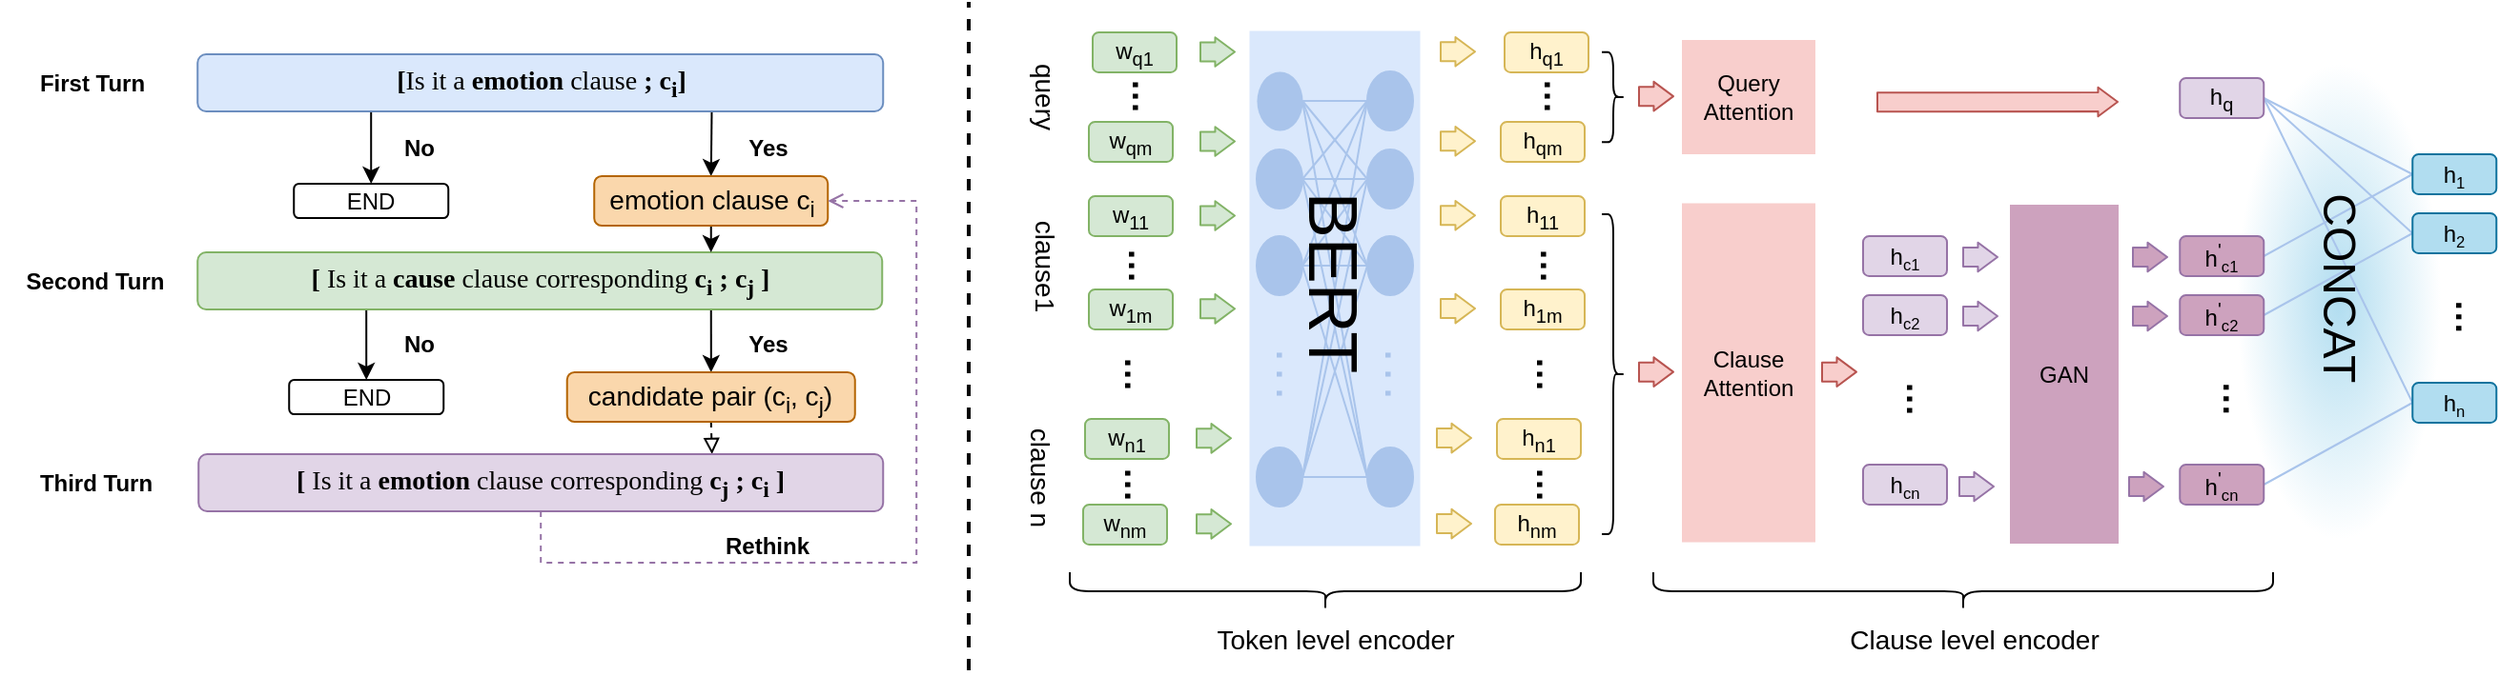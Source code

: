 <mxfile version="14.9.6" type="github">
  <diagram id="LugBvlcl4rpZaGuCjKr6" name="Page-1">
    <mxGraphModel dx="4043" dy="1367" grid="0" gridSize="10" guides="1" tooltips="1" connect="1" arrows="1" fold="1" page="1" pageScale="1" pageWidth="1380" pageHeight="370" math="0" shadow="0">
      <root>
        <mxCell id="0" />
        <mxCell id="1" parent="0" />
        <mxCell id="0CIJcV_qVtSHaj7hHHwW-113" value="" style="text;html=1;fillColor=#b1ddf0;align=center;verticalAlign=middle;whiteSpace=wrap;rounded=0;rotation=90;gradientColor=#ffffff;gradientDirection=radial;shadow=0;sketch=0;glass=0;" vertex="1" parent="1">
          <mxGeometry x="-1629" y="-626.09" width="249.24" height="107.08" as="geometry" />
        </mxCell>
        <mxCell id="0CIJcV_qVtSHaj7hHHwW-1" value="w&lt;sub&gt;q1&lt;/sub&gt;" style="rounded=1;whiteSpace=wrap;html=1;direction=west;fillColor=#d5e8d4;strokeColor=#82b366;" vertex="1" parent="1">
          <mxGeometry x="-2158" y="-714" width="44" height="21" as="geometry" />
        </mxCell>
        <mxCell id="0CIJcV_qVtSHaj7hHHwW-2" value="w&lt;sub&gt;qm&lt;/sub&gt;" style="rounded=1;whiteSpace=wrap;html=1;fillColor=#d5e8d4;strokeColor=#82b366;" vertex="1" parent="1">
          <mxGeometry x="-2160" y="-667" width="44" height="21" as="geometry" />
        </mxCell>
        <mxCell id="0CIJcV_qVtSHaj7hHHwW-3" value="&lt;b&gt;&lt;font style=&quot;font-size: 18px&quot;&gt;···&lt;/font&gt;&lt;/b&gt;" style="text;html=1;align=center;verticalAlign=middle;whiteSpace=wrap;rounded=0;rotation=90;" vertex="1" parent="1">
          <mxGeometry x="-2156" y="-690" width="40" height="20" as="geometry" />
        </mxCell>
        <mxCell id="0CIJcV_qVtSHaj7hHHwW-4" value="w&lt;sub&gt;11&lt;/sub&gt;" style="rounded=1;whiteSpace=wrap;html=1;fillColor=#d5e8d4;strokeColor=#82b366;" vertex="1" parent="1">
          <mxGeometry x="-2160" y="-628" width="44" height="21" as="geometry" />
        </mxCell>
        <mxCell id="0CIJcV_qVtSHaj7hHHwW-5" value="w&lt;sub&gt;1m&lt;/sub&gt;" style="rounded=1;whiteSpace=wrap;html=1;fillColor=#d5e8d4;strokeColor=#82b366;" vertex="1" parent="1">
          <mxGeometry x="-2160" y="-579" width="44" height="21" as="geometry" />
        </mxCell>
        <mxCell id="0CIJcV_qVtSHaj7hHHwW-6" value="&lt;b&gt;&lt;font style=&quot;font-size: 18px&quot;&gt;···&lt;/font&gt;&lt;/b&gt;" style="text;html=1;align=center;verticalAlign=middle;whiteSpace=wrap;rounded=0;rotation=90;" vertex="1" parent="1">
          <mxGeometry x="-2158" y="-601" width="40" height="20" as="geometry" />
        </mxCell>
        <mxCell id="0CIJcV_qVtSHaj7hHHwW-7" value="w&lt;sub&gt;n1&lt;/sub&gt;" style="rounded=1;whiteSpace=wrap;html=1;fillColor=#d5e8d4;strokeColor=#82b366;" vertex="1" parent="1">
          <mxGeometry x="-2162" y="-511" width="44" height="21" as="geometry" />
        </mxCell>
        <mxCell id="0CIJcV_qVtSHaj7hHHwW-8" value="w&lt;sub&gt;nm&lt;/sub&gt;" style="rounded=1;whiteSpace=wrap;html=1;fillColor=#d5e8d4;strokeColor=#82b366;" vertex="1" parent="1">
          <mxGeometry x="-2163" y="-466" width="44" height="21" as="geometry" />
        </mxCell>
        <mxCell id="0CIJcV_qVtSHaj7hHHwW-9" value="&lt;b&gt;&lt;font style=&quot;font-size: 18px&quot;&gt;···&lt;/font&gt;&lt;/b&gt;" style="text;html=1;align=center;verticalAlign=middle;whiteSpace=wrap;rounded=0;rotation=90;" vertex="1" parent="1">
          <mxGeometry x="-2160" y="-486" width="40" height="20" as="geometry" />
        </mxCell>
        <mxCell id="0CIJcV_qVtSHaj7hHHwW-10" value="&lt;font style=&quot;font-size: 14px&quot;&gt;query&lt;/font&gt;" style="text;html=1;strokeColor=none;fillColor=none;align=center;verticalAlign=middle;whiteSpace=wrap;rounded=0;rotation=90;" vertex="1" parent="1">
          <mxGeometry x="-2203" y="-690" width="40" height="20" as="geometry" />
        </mxCell>
        <mxCell id="0CIJcV_qVtSHaj7hHHwW-11" value="&lt;font style=&quot;font-size: 14px&quot;&gt;clause1&lt;/font&gt;" style="text;html=1;strokeColor=none;fillColor=none;align=center;verticalAlign=middle;whiteSpace=wrap;rounded=0;rotation=90;" vertex="1" parent="1">
          <mxGeometry x="-2203" y="-601" width="40" height="20" as="geometry" />
        </mxCell>
        <mxCell id="0CIJcV_qVtSHaj7hHHwW-12" value="&lt;font style=&quot;font-size: 14px&quot;&gt;clause n&lt;/font&gt;" style="text;html=1;strokeColor=none;fillColor=none;align=center;verticalAlign=middle;whiteSpace=wrap;rounded=0;rotation=90;" vertex="1" parent="1">
          <mxGeometry x="-2221" y="-490" width="71" height="20" as="geometry" />
        </mxCell>
        <mxCell id="0CIJcV_qVtSHaj7hHHwW-13" value="&lt;b&gt;&lt;font style=&quot;font-size: 18px&quot;&gt;···&lt;/font&gt;&lt;/b&gt;" style="text;html=1;align=center;verticalAlign=middle;whiteSpace=wrap;rounded=0;rotation=90;" vertex="1" parent="1">
          <mxGeometry x="-2160" y="-544" width="40" height="20" as="geometry" />
        </mxCell>
        <mxCell id="0CIJcV_qVtSHaj7hHHwW-17" value="" style="text;html=1;fillColor=#dae8fc;align=center;verticalAlign=middle;whiteSpace=wrap;rounded=0;rotation=90;" vertex="1" parent="1">
          <mxGeometry x="-2166.25" y="-624.25" width="270.5" height="89.5" as="geometry" />
        </mxCell>
        <mxCell id="0CIJcV_qVtSHaj7hHHwW-28" style="edgeStyle=orthogonalEdgeStyle;rounded=0;orthogonalLoop=1;jettySize=auto;html=1;exitX=1;exitY=0.5;exitDx=0;exitDy=0;entryX=0;entryY=0.5;entryDx=0;entryDy=0;endArrow=none;endFill=0;fillColor=#dae8fc;strokeColor=#A9C4EB;" edge="1" parent="1" source="0CIJcV_qVtSHaj7hHHwW-19" target="0CIJcV_qVtSHaj7hHHwW-24">
          <mxGeometry relative="1" as="geometry" />
        </mxCell>
        <mxCell id="0CIJcV_qVtSHaj7hHHwW-29" style="rounded=0;orthogonalLoop=1;jettySize=auto;html=1;entryX=0;entryY=0.5;entryDx=0;entryDy=0;endArrow=none;endFill=0;exitX=1;exitY=0.5;exitDx=0;exitDy=0;fillColor=#dae8fc;strokeColor=#A9C4EB;" edge="1" parent="1" source="0CIJcV_qVtSHaj7hHHwW-19" target="0CIJcV_qVtSHaj7hHHwW-25">
          <mxGeometry relative="1" as="geometry" />
        </mxCell>
        <mxCell id="0CIJcV_qVtSHaj7hHHwW-30" style="edgeStyle=none;rounded=0;orthogonalLoop=1;jettySize=auto;html=1;entryX=0;entryY=0.5;entryDx=0;entryDy=0;endArrow=none;endFill=0;exitX=1;exitY=0.5;exitDx=0;exitDy=0;fillColor=#dae8fc;strokeColor=#A9C4EB;" edge="1" parent="1" source="0CIJcV_qVtSHaj7hHHwW-19" target="0CIJcV_qVtSHaj7hHHwW-26">
          <mxGeometry relative="1" as="geometry" />
        </mxCell>
        <mxCell id="0CIJcV_qVtSHaj7hHHwW-31" style="edgeStyle=none;rounded=0;orthogonalLoop=1;jettySize=auto;html=1;entryX=0;entryY=0.5;entryDx=0;entryDy=0;endArrow=none;endFill=0;exitX=1;exitY=0.5;exitDx=0;exitDy=0;fillColor=#dae8fc;strokeColor=#A9C4EB;" edge="1" parent="1" source="0CIJcV_qVtSHaj7hHHwW-19" target="0CIJcV_qVtSHaj7hHHwW-27">
          <mxGeometry relative="1" as="geometry">
            <mxPoint x="-2045" y="-673.5" as="sourcePoint" />
          </mxGeometry>
        </mxCell>
        <mxCell id="0CIJcV_qVtSHaj7hHHwW-19" value="" style="ellipse;whiteSpace=wrap;html=1;strokeColor=#A9C4EB;fillColor=#A9C4EB;strokeWidth=0;" vertex="1" parent="1">
          <mxGeometry x="-2072" y="-693.5" width="24" height="31" as="geometry" />
        </mxCell>
        <mxCell id="0CIJcV_qVtSHaj7hHHwW-36" style="edgeStyle=none;rounded=0;orthogonalLoop=1;jettySize=auto;html=1;entryX=0;entryY=0.5;entryDx=0;entryDy=0;endArrow=none;endFill=0;exitX=1;exitY=0.5;exitDx=0;exitDy=0;fillColor=#dae8fc;strokeColor=#A9C4EB;" edge="1" parent="1" source="0CIJcV_qVtSHaj7hHHwW-21" target="0CIJcV_qVtSHaj7hHHwW-24">
          <mxGeometry relative="1" as="geometry" />
        </mxCell>
        <mxCell id="0CIJcV_qVtSHaj7hHHwW-37" style="edgeStyle=none;rounded=0;orthogonalLoop=1;jettySize=auto;html=1;entryX=0;entryY=0.5;entryDx=0;entryDy=0;endArrow=none;endFill=0;exitX=1;exitY=0.5;exitDx=0;exitDy=0;fillColor=#dae8fc;strokeColor=#A9C4EB;" edge="1" parent="1" source="0CIJcV_qVtSHaj7hHHwW-21" target="0CIJcV_qVtSHaj7hHHwW-25">
          <mxGeometry relative="1" as="geometry" />
        </mxCell>
        <mxCell id="0CIJcV_qVtSHaj7hHHwW-38" style="edgeStyle=none;rounded=0;orthogonalLoop=1;jettySize=auto;html=1;entryX=0;entryY=0.5;entryDx=0;entryDy=0;endArrow=none;endFill=0;fillColor=#dae8fc;strokeColor=#A9C4EB;" edge="1" parent="1" source="0CIJcV_qVtSHaj7hHHwW-21" target="0CIJcV_qVtSHaj7hHHwW-26">
          <mxGeometry relative="1" as="geometry" />
        </mxCell>
        <mxCell id="0CIJcV_qVtSHaj7hHHwW-39" style="edgeStyle=none;rounded=0;orthogonalLoop=1;jettySize=auto;html=1;entryX=0;entryY=0.5;entryDx=0;entryDy=0;endArrow=none;endFill=0;exitX=1;exitY=0.5;exitDx=0;exitDy=0;fillColor=#dae8fc;strokeColor=#A9C4EB;" edge="1" parent="1" source="0CIJcV_qVtSHaj7hHHwW-21" target="0CIJcV_qVtSHaj7hHHwW-27">
          <mxGeometry relative="1" as="geometry" />
        </mxCell>
        <mxCell id="0CIJcV_qVtSHaj7hHHwW-21" value="" style="ellipse;whiteSpace=wrap;html=1;strokeColor=#A9C4EB;fillColor=#A9C4EB;" vertex="1" parent="1">
          <mxGeometry x="-2072" y="-607" width="24" height="31" as="geometry" />
        </mxCell>
        <mxCell id="0CIJcV_qVtSHaj7hHHwW-32" style="edgeStyle=none;rounded=0;orthogonalLoop=1;jettySize=auto;html=1;entryX=0;entryY=0.5;entryDx=0;entryDy=0;endArrow=none;endFill=0;exitX=1;exitY=0.5;exitDx=0;exitDy=0;fillColor=#dae8fc;strokeColor=#A9C4EB;" edge="1" parent="1" source="0CIJcV_qVtSHaj7hHHwW-22" target="0CIJcV_qVtSHaj7hHHwW-24">
          <mxGeometry relative="1" as="geometry" />
        </mxCell>
        <mxCell id="0CIJcV_qVtSHaj7hHHwW-33" style="edgeStyle=none;rounded=0;orthogonalLoop=1;jettySize=auto;html=1;endArrow=none;endFill=0;fillColor=#dae8fc;strokeColor=#A9C4EB;" edge="1" parent="1" source="0CIJcV_qVtSHaj7hHHwW-22">
          <mxGeometry relative="1" as="geometry">
            <mxPoint x="-2014.884" y="-637" as="targetPoint" />
          </mxGeometry>
        </mxCell>
        <mxCell id="0CIJcV_qVtSHaj7hHHwW-34" style="edgeStyle=none;rounded=0;orthogonalLoop=1;jettySize=auto;html=1;entryX=0;entryY=0.5;entryDx=0;entryDy=0;endArrow=none;endFill=0;exitX=1;exitY=0.5;exitDx=0;exitDy=0;fillColor=#dae8fc;strokeColor=#A9C4EB;" edge="1" parent="1" source="0CIJcV_qVtSHaj7hHHwW-22" target="0CIJcV_qVtSHaj7hHHwW-26">
          <mxGeometry relative="1" as="geometry" />
        </mxCell>
        <mxCell id="0CIJcV_qVtSHaj7hHHwW-35" style="edgeStyle=none;rounded=0;orthogonalLoop=1;jettySize=auto;html=1;entryX=0;entryY=0.5;entryDx=0;entryDy=0;endArrow=none;endFill=0;exitX=1;exitY=0.5;exitDx=0;exitDy=0;fillColor=#dae8fc;strokeColor=#A9C4EB;" edge="1" parent="1" source="0CIJcV_qVtSHaj7hHHwW-22" target="0CIJcV_qVtSHaj7hHHwW-27">
          <mxGeometry relative="1" as="geometry" />
        </mxCell>
        <mxCell id="0CIJcV_qVtSHaj7hHHwW-22" value="" style="ellipse;whiteSpace=wrap;html=1;strokeColor=#A9C4EB;fillColor=#A9C4EB;" vertex="1" parent="1">
          <mxGeometry x="-2072" y="-652.5" width="24" height="31" as="geometry" />
        </mxCell>
        <mxCell id="0CIJcV_qVtSHaj7hHHwW-40" style="edgeStyle=none;rounded=0;orthogonalLoop=1;jettySize=auto;html=1;entryX=0;entryY=0.5;entryDx=0;entryDy=0;endArrow=none;endFill=0;exitX=1;exitY=0.5;exitDx=0;exitDy=0;fillColor=#dae8fc;strokeColor=#A9C4EB;" edge="1" parent="1" source="0CIJcV_qVtSHaj7hHHwW-23" target="0CIJcV_qVtSHaj7hHHwW-24">
          <mxGeometry relative="1" as="geometry" />
        </mxCell>
        <mxCell id="0CIJcV_qVtSHaj7hHHwW-41" style="edgeStyle=none;rounded=0;orthogonalLoop=1;jettySize=auto;html=1;entryX=0;entryY=0.5;entryDx=0;entryDy=0;endArrow=none;endFill=0;exitX=1;exitY=0.5;exitDx=0;exitDy=0;fillColor=#dae8fc;strokeColor=#A9C4EB;" edge="1" parent="1" source="0CIJcV_qVtSHaj7hHHwW-23" target="0CIJcV_qVtSHaj7hHHwW-25">
          <mxGeometry relative="1" as="geometry" />
        </mxCell>
        <mxCell id="0CIJcV_qVtSHaj7hHHwW-42" style="edgeStyle=none;rounded=0;orthogonalLoop=1;jettySize=auto;html=1;entryX=0;entryY=0.5;entryDx=0;entryDy=0;endArrow=none;endFill=0;exitX=1;exitY=0.5;exitDx=0;exitDy=0;fillColor=#dae8fc;strokeColor=#A9C4EB;" edge="1" parent="1" source="0CIJcV_qVtSHaj7hHHwW-23" target="0CIJcV_qVtSHaj7hHHwW-26">
          <mxGeometry relative="1" as="geometry" />
        </mxCell>
        <mxCell id="0CIJcV_qVtSHaj7hHHwW-43" style="edgeStyle=none;rounded=0;orthogonalLoop=1;jettySize=auto;html=1;entryX=0;entryY=0.5;entryDx=0;entryDy=0;endArrow=none;endFill=0;fillColor=#dae8fc;strokeColor=#A9C4EB;" edge="1" parent="1" source="0CIJcV_qVtSHaj7hHHwW-23" target="0CIJcV_qVtSHaj7hHHwW-27">
          <mxGeometry relative="1" as="geometry" />
        </mxCell>
        <mxCell id="0CIJcV_qVtSHaj7hHHwW-23" value="" style="ellipse;whiteSpace=wrap;html=1;strokeColor=#A9C4EB;fillColor=#A9C4EB;" vertex="1" parent="1">
          <mxGeometry x="-2072" y="-496" width="24" height="31" as="geometry" />
        </mxCell>
        <mxCell id="0CIJcV_qVtSHaj7hHHwW-24" value="" style="ellipse;whiteSpace=wrap;html=1;strokeColor=#A9C4EB;fillColor=#A9C4EB;" vertex="1" parent="1">
          <mxGeometry x="-2014" y="-693.5" width="24" height="31" as="geometry" />
        </mxCell>
        <mxCell id="0CIJcV_qVtSHaj7hHHwW-25" value="" style="ellipse;whiteSpace=wrap;html=1;strokeColor=#A9C4EB;fillColor=#A9C4EB;" vertex="1" parent="1">
          <mxGeometry x="-2014" y="-652.5" width="24" height="31" as="geometry" />
        </mxCell>
        <mxCell id="0CIJcV_qVtSHaj7hHHwW-26" value="" style="ellipse;whiteSpace=wrap;html=1;strokeColor=#A9C4EB;fillColor=#A9C4EB;" vertex="1" parent="1">
          <mxGeometry x="-2014" y="-607" width="24" height="31" as="geometry" />
        </mxCell>
        <mxCell id="0CIJcV_qVtSHaj7hHHwW-27" value="" style="ellipse;whiteSpace=wrap;html=1;strokeColor=#A9C4EB;fillColor=#A9C4EB;" vertex="1" parent="1">
          <mxGeometry x="-2014" y="-496" width="24" height="31" as="geometry" />
        </mxCell>
        <mxCell id="0CIJcV_qVtSHaj7hHHwW-44" value="&lt;b&gt;&lt;font style=&quot;font-size: 18px&quot; color=&quot;#a9c4eb&quot;&gt;. . .&lt;/font&gt;&lt;/b&gt;" style="text;html=1;strokeColor=none;fillColor=none;align=center;verticalAlign=middle;whiteSpace=wrap;rounded=0;rotation=90;" vertex="1" parent="1">
          <mxGeometry x="-2075" y="-540" width="40" height="11" as="geometry" />
        </mxCell>
        <mxCell id="0CIJcV_qVtSHaj7hHHwW-45" value="&lt;b&gt;&lt;font style=&quot;font-size: 18px&quot; color=&quot;#a9c4eb&quot;&gt;. . .&lt;/font&gt;&lt;/b&gt;" style="text;html=1;strokeColor=none;fillColor=none;align=center;verticalAlign=middle;whiteSpace=wrap;rounded=0;rotation=90;" vertex="1" parent="1">
          <mxGeometry x="-2018" y="-540" width="40" height="11" as="geometry" />
        </mxCell>
        <mxCell id="0CIJcV_qVtSHaj7hHHwW-46" value="&lt;font style=&quot;font-size: 36px&quot;&gt;BERT&lt;/font&gt;" style="text;html=1;strokeColor=none;fillColor=none;align=center;verticalAlign=middle;whiteSpace=wrap;rounded=0;rotation=90;" vertex="1" parent="1">
          <mxGeometry x="-2061" y="-601.5" width="60" height="38" as="geometry" />
        </mxCell>
        <mxCell id="0CIJcV_qVtSHaj7hHHwW-47" value="" style="shape=flexArrow;endArrow=classic;html=1;strokeColor=#82b366;endWidth=4.286;endSize=3.09;fillColor=#d5e8d4;" edge="1" parent="1">
          <mxGeometry width="50" height="50" relative="1" as="geometry">
            <mxPoint x="-2102" y="-703.74" as="sourcePoint" />
            <mxPoint x="-2083" y="-703.74" as="targetPoint" />
          </mxGeometry>
        </mxCell>
        <mxCell id="0CIJcV_qVtSHaj7hHHwW-48" value="" style="shape=flexArrow;endArrow=classic;html=1;strokeColor=#82b366;endWidth=4.286;endSize=3.09;fillColor=#d5e8d4;" edge="1" parent="1">
          <mxGeometry width="50" height="50" relative="1" as="geometry">
            <mxPoint x="-2102" y="-656.74" as="sourcePoint" />
            <mxPoint x="-2083" y="-656.74" as="targetPoint" />
          </mxGeometry>
        </mxCell>
        <mxCell id="0CIJcV_qVtSHaj7hHHwW-49" value="" style="shape=flexArrow;endArrow=classic;html=1;strokeColor=#82b366;endWidth=4.286;endSize=3.09;fillColor=#d5e8d4;" edge="1" parent="1">
          <mxGeometry width="50" height="50" relative="1" as="geometry">
            <mxPoint x="-2102" y="-617.74" as="sourcePoint" />
            <mxPoint x="-2083" y="-617.74" as="targetPoint" />
          </mxGeometry>
        </mxCell>
        <mxCell id="0CIJcV_qVtSHaj7hHHwW-50" value="" style="shape=flexArrow;endArrow=classic;html=1;strokeColor=#82b366;endWidth=4.286;endSize=3.09;fillColor=#d5e8d4;" edge="1" parent="1">
          <mxGeometry width="50" height="50" relative="1" as="geometry">
            <mxPoint x="-2102" y="-568.84" as="sourcePoint" />
            <mxPoint x="-2083" y="-568.84" as="targetPoint" />
          </mxGeometry>
        </mxCell>
        <mxCell id="0CIJcV_qVtSHaj7hHHwW-51" value="" style="shape=flexArrow;endArrow=classic;html=1;strokeColor=#82b366;endWidth=4.286;endSize=3.09;fillColor=#d5e8d4;" edge="1" parent="1">
          <mxGeometry width="50" height="50" relative="1" as="geometry">
            <mxPoint x="-2104" y="-500.84" as="sourcePoint" />
            <mxPoint x="-2085" y="-500.84" as="targetPoint" />
          </mxGeometry>
        </mxCell>
        <mxCell id="0CIJcV_qVtSHaj7hHHwW-52" value="" style="shape=flexArrow;endArrow=classic;html=1;strokeColor=#82b366;endWidth=4.286;endSize=3.09;fillColor=#d5e8d4;" edge="1" parent="1">
          <mxGeometry width="50" height="50" relative="1" as="geometry">
            <mxPoint x="-2104" y="-455.84" as="sourcePoint" />
            <mxPoint x="-2085" y="-455.84" as="targetPoint" />
          </mxGeometry>
        </mxCell>
        <mxCell id="0CIJcV_qVtSHaj7hHHwW-53" value="h&lt;sub&gt;q1&lt;/sub&gt;" style="rounded=1;whiteSpace=wrap;html=1;direction=west;fillColor=#fff2cc;strokeColor=#d6b656;" vertex="1" parent="1">
          <mxGeometry x="-1942" y="-714" width="44" height="21" as="geometry" />
        </mxCell>
        <mxCell id="0CIJcV_qVtSHaj7hHHwW-54" value="h&lt;sub&gt;qm&lt;/sub&gt;" style="rounded=1;whiteSpace=wrap;html=1;fillColor=#fff2cc;strokeColor=#d6b656;" vertex="1" parent="1">
          <mxGeometry x="-1944" y="-667" width="44" height="21" as="geometry" />
        </mxCell>
        <mxCell id="0CIJcV_qVtSHaj7hHHwW-55" value="&lt;b&gt;&lt;font style=&quot;font-size: 18px&quot;&gt;···&lt;/font&gt;&lt;/b&gt;" style="text;html=1;align=center;verticalAlign=middle;whiteSpace=wrap;rounded=0;rotation=90;" vertex="1" parent="1">
          <mxGeometry x="-1940" y="-690" width="40" height="20" as="geometry" />
        </mxCell>
        <mxCell id="0CIJcV_qVtSHaj7hHHwW-56" value="h&lt;sub&gt;11&lt;/sub&gt;" style="rounded=1;whiteSpace=wrap;html=1;fillColor=#fff2cc;strokeColor=#d6b656;" vertex="1" parent="1">
          <mxGeometry x="-1944" y="-628" width="44" height="21" as="geometry" />
        </mxCell>
        <mxCell id="0CIJcV_qVtSHaj7hHHwW-57" value="h&lt;sub&gt;1m&lt;/sub&gt;" style="rounded=1;whiteSpace=wrap;html=1;fillColor=#fff2cc;strokeColor=#d6b656;" vertex="1" parent="1">
          <mxGeometry x="-1944" y="-579" width="44" height="21" as="geometry" />
        </mxCell>
        <mxCell id="0CIJcV_qVtSHaj7hHHwW-58" value="&lt;b&gt;&lt;font style=&quot;font-size: 18px&quot;&gt;···&lt;/font&gt;&lt;/b&gt;" style="text;html=1;align=center;verticalAlign=middle;whiteSpace=wrap;rounded=0;rotation=90;" vertex="1" parent="1">
          <mxGeometry x="-1942" y="-601" width="40" height="20" as="geometry" />
        </mxCell>
        <mxCell id="0CIJcV_qVtSHaj7hHHwW-59" value="h&lt;sub&gt;n1&lt;/sub&gt;" style="rounded=1;whiteSpace=wrap;html=1;fillColor=#fff2cc;strokeColor=#d6b656;" vertex="1" parent="1">
          <mxGeometry x="-1946" y="-511" width="44" height="21" as="geometry" />
        </mxCell>
        <mxCell id="0CIJcV_qVtSHaj7hHHwW-60" value="h&lt;sub&gt;nm&lt;/sub&gt;" style="rounded=1;whiteSpace=wrap;html=1;fillColor=#fff2cc;strokeColor=#d6b656;" vertex="1" parent="1">
          <mxGeometry x="-1947" y="-466" width="44" height="21" as="geometry" />
        </mxCell>
        <mxCell id="0CIJcV_qVtSHaj7hHHwW-61" value="&lt;b&gt;&lt;font style=&quot;font-size: 18px&quot;&gt;···&lt;/font&gt;&lt;/b&gt;" style="text;html=1;align=center;verticalAlign=middle;whiteSpace=wrap;rounded=0;rotation=90;" vertex="1" parent="1">
          <mxGeometry x="-1944" y="-486" width="40" height="20" as="geometry" />
        </mxCell>
        <mxCell id="0CIJcV_qVtSHaj7hHHwW-65" value="&lt;b&gt;&lt;font style=&quot;font-size: 18px&quot;&gt;···&lt;/font&gt;&lt;/b&gt;" style="text;html=1;align=center;verticalAlign=middle;whiteSpace=wrap;rounded=0;rotation=90;" vertex="1" parent="1">
          <mxGeometry x="-1944" y="-544" width="40" height="20" as="geometry" />
        </mxCell>
        <mxCell id="0CIJcV_qVtSHaj7hHHwW-66" value="" style="shape=flexArrow;endArrow=classic;html=1;strokeColor=#d6b656;endWidth=4.286;endSize=3.09;fillColor=#fff2cc;" edge="1" parent="1">
          <mxGeometry width="50" height="50" relative="1" as="geometry">
            <mxPoint x="-1976" y="-703.87" as="sourcePoint" />
            <mxPoint x="-1957" y="-703.87" as="targetPoint" />
          </mxGeometry>
        </mxCell>
        <mxCell id="0CIJcV_qVtSHaj7hHHwW-67" value="" style="shape=flexArrow;endArrow=classic;html=1;strokeColor=#d6b656;endWidth=4.286;endSize=3.09;fillColor=#fff2cc;" edge="1" parent="1">
          <mxGeometry width="50" height="50" relative="1" as="geometry">
            <mxPoint x="-1976" y="-656.87" as="sourcePoint" />
            <mxPoint x="-1957" y="-656.87" as="targetPoint" />
          </mxGeometry>
        </mxCell>
        <mxCell id="0CIJcV_qVtSHaj7hHHwW-68" value="" style="shape=flexArrow;endArrow=classic;html=1;strokeColor=#d6b656;endWidth=4.286;endSize=3.09;fillColor=#fff2cc;" edge="1" parent="1">
          <mxGeometry width="50" height="50" relative="1" as="geometry">
            <mxPoint x="-1976" y="-617.87" as="sourcePoint" />
            <mxPoint x="-1957" y="-617.87" as="targetPoint" />
          </mxGeometry>
        </mxCell>
        <mxCell id="0CIJcV_qVtSHaj7hHHwW-69" value="" style="shape=flexArrow;endArrow=classic;html=1;strokeColor=#d6b656;endWidth=4.286;endSize=3.09;fillColor=#fff2cc;" edge="1" parent="1">
          <mxGeometry width="50" height="50" relative="1" as="geometry">
            <mxPoint x="-1976" y="-568.97" as="sourcePoint" />
            <mxPoint x="-1957" y="-568.97" as="targetPoint" />
          </mxGeometry>
        </mxCell>
        <mxCell id="0CIJcV_qVtSHaj7hHHwW-70" value="" style="shape=flexArrow;endArrow=classic;html=1;strokeColor=#d6b656;endWidth=4.286;endSize=3.09;fillColor=#fff2cc;" edge="1" parent="1">
          <mxGeometry width="50" height="50" relative="1" as="geometry">
            <mxPoint x="-1978" y="-500.97" as="sourcePoint" />
            <mxPoint x="-1959" y="-500.97" as="targetPoint" />
          </mxGeometry>
        </mxCell>
        <mxCell id="0CIJcV_qVtSHaj7hHHwW-71" value="" style="shape=flexArrow;endArrow=classic;html=1;strokeColor=#d6b656;endWidth=4.286;endSize=3.09;fillColor=#fff2cc;" edge="1" parent="1">
          <mxGeometry width="50" height="50" relative="1" as="geometry">
            <mxPoint x="-1978" y="-455.97" as="sourcePoint" />
            <mxPoint x="-1959" y="-455.97" as="targetPoint" />
          </mxGeometry>
        </mxCell>
        <mxCell id="0CIJcV_qVtSHaj7hHHwW-74" value="" style="shape=curlyBracket;whiteSpace=wrap;html=1;rounded=1;flipH=1;strokeWidth=1;fillColor=none;direction=north;" vertex="1" parent="1">
          <mxGeometry x="-2170" y="-430.5" width="268" height="20" as="geometry" />
        </mxCell>
        <mxCell id="0CIJcV_qVtSHaj7hHHwW-75" value="&lt;font style=&quot;font-size: 14px&quot;&gt;Token level encoder&lt;/font&gt;" style="text;html=1;strokeColor=none;fillColor=none;align=center;verticalAlign=middle;whiteSpace=wrap;rounded=0;" vertex="1" parent="1">
          <mxGeometry x="-2099.5" y="-405.5" width="137" height="20" as="geometry" />
        </mxCell>
        <mxCell id="0CIJcV_qVtSHaj7hHHwW-76" value="Query &lt;br&gt;Attention" style="rounded=0;whiteSpace=wrap;html=1;strokeWidth=1;fillColor=#f8cecc;strokeColor=none;" vertex="1" parent="1">
          <mxGeometry x="-1849" y="-710" width="70" height="60" as="geometry" />
        </mxCell>
        <mxCell id="0CIJcV_qVtSHaj7hHHwW-77" value="Clause&lt;br&gt;Attention" style="rounded=0;whiteSpace=wrap;html=1;strokeWidth=1;fillColor=#f8cecc;strokeColor=none;" vertex="1" parent="1">
          <mxGeometry x="-1849" y="-624.25" width="70" height="178" as="geometry" />
        </mxCell>
        <mxCell id="0CIJcV_qVtSHaj7hHHwW-80" value="" style="shape=flexArrow;endArrow=classic;html=1;strokeColor=#b85450;endWidth=4.286;endSize=3.09;fillColor=#f8cecc;" edge="1" parent="1">
          <mxGeometry width="50" height="50" relative="1" as="geometry">
            <mxPoint x="-1872" y="-680.42" as="sourcePoint" />
            <mxPoint x="-1853" y="-680.42" as="targetPoint" />
          </mxGeometry>
        </mxCell>
        <mxCell id="0CIJcV_qVtSHaj7hHHwW-81" value="" style="shape=flexArrow;endArrow=classic;html=1;strokeColor=#b85450;endWidth=4.286;endSize=3.09;fillColor=#f8cecc;" edge="1" parent="1">
          <mxGeometry width="50" height="50" relative="1" as="geometry">
            <mxPoint x="-1872" y="-535.67" as="sourcePoint" />
            <mxPoint x="-1853" y="-535.67" as="targetPoint" />
          </mxGeometry>
        </mxCell>
        <mxCell id="0CIJcV_qVtSHaj7hHHwW-82" value="" style="shape=curlyBracket;whiteSpace=wrap;html=1;rounded=1;flipH=1;strokeWidth=1;fillColor=none;direction=east;" vertex="1" parent="1">
          <mxGeometry x="-1891" y="-703.62" width="12" height="47.25" as="geometry" />
        </mxCell>
        <mxCell id="0CIJcV_qVtSHaj7hHHwW-83" value="" style="shape=curlyBracket;whiteSpace=wrap;html=1;rounded=1;flipH=1;strokeWidth=1;fillColor=none;direction=east;" vertex="1" parent="1">
          <mxGeometry x="-1891" y="-618.5" width="12" height="168" as="geometry" />
        </mxCell>
        <mxCell id="0CIJcV_qVtSHaj7hHHwW-84" value="" style="shape=flexArrow;endArrow=classic;html=1;strokeColor=#b85450;endWidth=4.286;endSize=3.09;fillColor=#f8cecc;" edge="1" parent="1">
          <mxGeometry width="50" height="50" relative="1" as="geometry">
            <mxPoint x="-1747" y="-677.41" as="sourcePoint" />
            <mxPoint x="-1620" y="-677.5" as="targetPoint" />
          </mxGeometry>
        </mxCell>
        <mxCell id="0CIJcV_qVtSHaj7hHHwW-85" value="" style="shape=flexArrow;endArrow=classic;html=1;strokeColor=#b85450;endWidth=4.286;endSize=3.09;fillColor=#f8cecc;" edge="1" parent="1">
          <mxGeometry width="50" height="50" relative="1" as="geometry">
            <mxPoint x="-1776" y="-535.67" as="sourcePoint" />
            <mxPoint x="-1757" y="-535.67" as="targetPoint" />
          </mxGeometry>
        </mxCell>
        <mxCell id="0CIJcV_qVtSHaj7hHHwW-107" style="edgeStyle=none;rounded=0;orthogonalLoop=1;jettySize=auto;html=1;entryX=1;entryY=0.5;entryDx=0;entryDy=0;endArrow=none;endFill=0;strokeColor=#A9C4EB;fillColor=#CDA2BE;exitX=0;exitY=0.5;exitDx=0;exitDy=0;" edge="1" parent="1" source="0CIJcV_qVtSHaj7hHHwW-86" target="0CIJcV_qVtSHaj7hHHwW-103">
          <mxGeometry relative="1" as="geometry" />
        </mxCell>
        <mxCell id="0CIJcV_qVtSHaj7hHHwW-109" style="edgeStyle=none;rounded=0;orthogonalLoop=1;jettySize=auto;html=1;entryX=1;entryY=0.5;entryDx=0;entryDy=0;endArrow=none;endFill=0;strokeColor=#A9C4EB;fillColor=#CDA2BE;exitX=0;exitY=0.5;exitDx=0;exitDy=0;" edge="1" parent="1" source="0CIJcV_qVtSHaj7hHHwW-86" target="0CIJcV_qVtSHaj7hHHwW-104">
          <mxGeometry relative="1" as="geometry" />
        </mxCell>
        <mxCell id="0CIJcV_qVtSHaj7hHHwW-111" style="edgeStyle=none;rounded=0;orthogonalLoop=1;jettySize=auto;html=1;entryX=1;entryY=0.5;entryDx=0;entryDy=0;endArrow=none;endFill=0;strokeColor=#A9C4EB;fillColor=#CDA2BE;exitX=0;exitY=0.5;exitDx=0;exitDy=0;" edge="1" parent="1" source="0CIJcV_qVtSHaj7hHHwW-86" target="0CIJcV_qVtSHaj7hHHwW-105">
          <mxGeometry relative="1" as="geometry" />
        </mxCell>
        <mxCell id="0CIJcV_qVtSHaj7hHHwW-86" value="h&lt;sub&gt;q&lt;/sub&gt;" style="rounded=1;whiteSpace=wrap;html=1;direction=west;fillColor=#e1d5e7;strokeColor=#9673a6;" vertex="1" parent="1">
          <mxGeometry x="-1587.87" y="-690" width="44" height="21" as="geometry" />
        </mxCell>
        <mxCell id="0CIJcV_qVtSHaj7hHHwW-87" value="h&lt;span style=&quot;font-size: 10px&quot;&gt;&lt;sub&gt;c1&lt;/sub&gt;&lt;/span&gt;" style="rounded=1;whiteSpace=wrap;html=1;direction=west;fillColor=#e1d5e7;strokeColor=#9673a6;" vertex="1" parent="1">
          <mxGeometry x="-1754" y="-607" width="44" height="21" as="geometry" />
        </mxCell>
        <mxCell id="0CIJcV_qVtSHaj7hHHwW-88" value="h&lt;span style=&quot;font-size: 10px&quot;&gt;&lt;sub&gt;c2&lt;/sub&gt;&lt;/span&gt;" style="rounded=1;whiteSpace=wrap;html=1;direction=west;fillColor=#e1d5e7;strokeColor=#9673a6;" vertex="1" parent="1">
          <mxGeometry x="-1754" y="-576" width="44" height="21" as="geometry" />
        </mxCell>
        <mxCell id="0CIJcV_qVtSHaj7hHHwW-89" value="h&lt;span style=&quot;font-size: 10px&quot;&gt;&lt;sub&gt;cn&lt;/sub&gt;&lt;/span&gt;" style="rounded=1;whiteSpace=wrap;html=1;direction=west;fillColor=#e1d5e7;strokeColor=#9673a6;" vertex="1" parent="1">
          <mxGeometry x="-1754" y="-487" width="44" height="21" as="geometry" />
        </mxCell>
        <mxCell id="0CIJcV_qVtSHaj7hHHwW-90" value="&lt;b&gt;&lt;font style=&quot;font-size: 18px&quot;&gt;···&lt;/font&gt;&lt;/b&gt;" style="text;html=1;align=center;verticalAlign=middle;whiteSpace=wrap;rounded=0;rotation=90;" vertex="1" parent="1">
          <mxGeometry x="-1750" y="-531" width="40" height="20" as="geometry" />
        </mxCell>
        <mxCell id="0CIJcV_qVtSHaj7hHHwW-91" value="GAN" style="rounded=0;whiteSpace=wrap;html=1;strokeWidth=1;strokeColor=none;fillColor=#CDA2BE;" vertex="1" parent="1">
          <mxGeometry x="-1677" y="-623.5" width="57" height="178" as="geometry" />
        </mxCell>
        <mxCell id="0CIJcV_qVtSHaj7hHHwW-92" value="" style="shape=flexArrow;endArrow=classic;html=1;strokeColor=#9673a6;endWidth=4.286;endSize=3.09;fillColor=#e1d5e7;" edge="1" parent="1">
          <mxGeometry width="50" height="50" relative="1" as="geometry">
            <mxPoint x="-1702" y="-596.0" as="sourcePoint" />
            <mxPoint x="-1683" y="-596.0" as="targetPoint" />
          </mxGeometry>
        </mxCell>
        <mxCell id="0CIJcV_qVtSHaj7hHHwW-93" value="" style="shape=flexArrow;endArrow=classic;html=1;strokeColor=#9673a6;endWidth=4.286;endSize=3.09;fillColor=#e1d5e7;" edge="1" parent="1">
          <mxGeometry width="50" height="50" relative="1" as="geometry">
            <mxPoint x="-1702" y="-565.0" as="sourcePoint" />
            <mxPoint x="-1683" y="-565.0" as="targetPoint" />
          </mxGeometry>
        </mxCell>
        <mxCell id="0CIJcV_qVtSHaj7hHHwW-94" value="" style="shape=flexArrow;endArrow=classic;html=1;strokeColor=#9673a6;endWidth=4.286;endSize=3.09;fillColor=#e1d5e7;" edge="1" parent="1">
          <mxGeometry width="50" height="50" relative="1" as="geometry">
            <mxPoint x="-1704" y="-475.5" as="sourcePoint" />
            <mxPoint x="-1685" y="-475.5" as="targetPoint" />
          </mxGeometry>
        </mxCell>
        <mxCell id="0CIJcV_qVtSHaj7hHHwW-108" style="edgeStyle=none;rounded=0;orthogonalLoop=1;jettySize=auto;html=1;entryX=1;entryY=0.5;entryDx=0;entryDy=0;endArrow=none;endFill=0;strokeColor=#A9C4EB;fillColor=#CDA2BE;exitX=0;exitY=0.5;exitDx=0;exitDy=0;" edge="1" parent="1" source="0CIJcV_qVtSHaj7hHHwW-95" target="0CIJcV_qVtSHaj7hHHwW-103">
          <mxGeometry relative="1" as="geometry" />
        </mxCell>
        <mxCell id="0CIJcV_qVtSHaj7hHHwW-95" value="h&lt;sup&gt;&#39;&lt;/sup&gt;&lt;span style=&quot;font-size: 10px&quot;&gt;&lt;sub&gt;c1&lt;/sub&gt;&lt;/span&gt;" style="rounded=1;whiteSpace=wrap;html=1;direction=west;strokeColor=#9673a6;fillColor=#CDA2BE;" vertex="1" parent="1">
          <mxGeometry x="-1587.87" y="-607" width="44" height="21" as="geometry" />
        </mxCell>
        <mxCell id="0CIJcV_qVtSHaj7hHHwW-110" style="edgeStyle=none;rounded=0;orthogonalLoop=1;jettySize=auto;html=1;entryX=1;entryY=0.5;entryDx=0;entryDy=0;endArrow=none;endFill=0;strokeColor=#A9C4EB;fillColor=#CDA2BE;exitX=0;exitY=0.5;exitDx=0;exitDy=0;" edge="1" parent="1" source="0CIJcV_qVtSHaj7hHHwW-96" target="0CIJcV_qVtSHaj7hHHwW-104">
          <mxGeometry relative="1" as="geometry" />
        </mxCell>
        <mxCell id="0CIJcV_qVtSHaj7hHHwW-96" value="h&lt;sup&gt;&#39;&lt;/sup&gt;&lt;span style=&quot;font-size: 10px&quot;&gt;&lt;sub&gt;c2&lt;/sub&gt;&lt;/span&gt;" style="rounded=1;whiteSpace=wrap;html=1;direction=west;strokeColor=#9673a6;fillColor=#CDA2BE;" vertex="1" parent="1">
          <mxGeometry x="-1587.87" y="-576" width="44" height="21" as="geometry" />
        </mxCell>
        <mxCell id="0CIJcV_qVtSHaj7hHHwW-112" style="edgeStyle=none;rounded=0;orthogonalLoop=1;jettySize=auto;html=1;entryX=1;entryY=0.5;entryDx=0;entryDy=0;endArrow=none;endFill=0;strokeColor=#A9C4EB;fillColor=#CDA2BE;exitX=0;exitY=0.5;exitDx=0;exitDy=0;" edge="1" parent="1" source="0CIJcV_qVtSHaj7hHHwW-97" target="0CIJcV_qVtSHaj7hHHwW-105">
          <mxGeometry relative="1" as="geometry" />
        </mxCell>
        <mxCell id="0CIJcV_qVtSHaj7hHHwW-97" value="h&lt;sup&gt;&#39;&lt;/sup&gt;&lt;span style=&quot;font-size: 10px&quot;&gt;&lt;sub&gt;cn&lt;/sub&gt;&lt;/span&gt;" style="rounded=1;whiteSpace=wrap;html=1;direction=west;strokeColor=#9673a6;fillColor=#CDA2BE;" vertex="1" parent="1">
          <mxGeometry x="-1587.87" y="-487" width="44" height="21" as="geometry" />
        </mxCell>
        <mxCell id="0CIJcV_qVtSHaj7hHHwW-98" value="&lt;b&gt;&lt;font style=&quot;font-size: 18px&quot;&gt;···&lt;/font&gt;&lt;/b&gt;" style="text;html=1;align=center;verticalAlign=middle;whiteSpace=wrap;rounded=0;rotation=90;" vertex="1" parent="1">
          <mxGeometry x="-1583.87" y="-531" width="40" height="20" as="geometry" />
        </mxCell>
        <mxCell id="0CIJcV_qVtSHaj7hHHwW-99" value="" style="shape=flexArrow;endArrow=classic;html=1;strokeColor=#9673a6;endWidth=4.286;endSize=3.09;fillColor=#CDA2BE;" edge="1" parent="1">
          <mxGeometry width="50" height="50" relative="1" as="geometry">
            <mxPoint x="-1613" y="-596.0" as="sourcePoint" />
            <mxPoint x="-1594" y="-596.0" as="targetPoint" />
          </mxGeometry>
        </mxCell>
        <mxCell id="0CIJcV_qVtSHaj7hHHwW-100" value="" style="shape=flexArrow;endArrow=classic;html=1;strokeColor=#9673a6;endWidth=4.286;endSize=3.09;fillColor=#CDA2BE;" edge="1" parent="1">
          <mxGeometry width="50" height="50" relative="1" as="geometry">
            <mxPoint x="-1613" y="-565.0" as="sourcePoint" />
            <mxPoint x="-1594" y="-565.0" as="targetPoint" />
          </mxGeometry>
        </mxCell>
        <mxCell id="0CIJcV_qVtSHaj7hHHwW-101" value="" style="shape=flexArrow;endArrow=classic;html=1;strokeColor=#9673a6;endWidth=4.286;endSize=3.09;fillColor=#CDA2BE;" edge="1" parent="1">
          <mxGeometry width="50" height="50" relative="1" as="geometry">
            <mxPoint x="-1615" y="-475.5" as="sourcePoint" />
            <mxPoint x="-1596" y="-475.5" as="targetPoint" />
          </mxGeometry>
        </mxCell>
        <mxCell id="0CIJcV_qVtSHaj7hHHwW-103" value="h&lt;span style=&quot;font-size: 10px&quot;&gt;&lt;sub&gt;1&lt;/sub&gt;&lt;/span&gt;" style="rounded=1;whiteSpace=wrap;html=1;direction=west;fillColor=#b1ddf0;strokeColor=#10739e;" vertex="1" parent="1">
          <mxGeometry x="-1465.87" y="-650" width="44" height="21" as="geometry" />
        </mxCell>
        <mxCell id="0CIJcV_qVtSHaj7hHHwW-104" value="h&lt;span style=&quot;font-size: 10px&quot;&gt;&lt;sub&gt;2&lt;/sub&gt;&lt;/span&gt;" style="rounded=1;whiteSpace=wrap;html=1;direction=west;fillColor=#b1ddf0;strokeColor=#10739e;" vertex="1" parent="1">
          <mxGeometry x="-1465.87" y="-619" width="44" height="21" as="geometry" />
        </mxCell>
        <mxCell id="0CIJcV_qVtSHaj7hHHwW-105" value="h&lt;span style=&quot;font-size: 10px&quot;&gt;&lt;sub&gt;n&lt;/sub&gt;&lt;/span&gt;" style="rounded=1;whiteSpace=wrap;html=1;direction=west;fillColor=#b1ddf0;strokeColor=#10739e;" vertex="1" parent="1">
          <mxGeometry x="-1465.87" y="-530" width="44" height="21" as="geometry" />
        </mxCell>
        <mxCell id="0CIJcV_qVtSHaj7hHHwW-106" value="&lt;b&gt;&lt;font style=&quot;font-size: 18px&quot;&gt;···&lt;/font&gt;&lt;/b&gt;" style="text;html=1;align=center;verticalAlign=middle;whiteSpace=wrap;rounded=0;rotation=90;" vertex="1" parent="1">
          <mxGeometry x="-1461.87" y="-574" width="40" height="20" as="geometry" />
        </mxCell>
        <mxCell id="0CIJcV_qVtSHaj7hHHwW-116" value="&lt;font style=&quot;font-size: 24px&quot;&gt;CONCAT&lt;/font&gt;" style="text;html=1;strokeColor=none;fillColor=none;align=center;verticalAlign=middle;whiteSpace=wrap;rounded=0;shadow=0;glass=0;sketch=0;rotation=90;" vertex="1" parent="1">
          <mxGeometry x="-1523.9" y="-589.5" width="40" height="20" as="geometry" />
        </mxCell>
        <mxCell id="0CIJcV_qVtSHaj7hHHwW-117" value="" style="shape=curlyBracket;whiteSpace=wrap;html=1;rounded=1;flipH=1;strokeWidth=1;fillColor=none;direction=north;" vertex="1" parent="1">
          <mxGeometry x="-1864" y="-430.5" width="325" height="20" as="geometry" />
        </mxCell>
        <mxCell id="0CIJcV_qVtSHaj7hHHwW-118" value="&lt;font style=&quot;font-size: 14px&quot;&gt;Clause level encoder&lt;/font&gt;" style="text;html=1;strokeColor=none;fillColor=none;align=center;verticalAlign=middle;whiteSpace=wrap;rounded=0;" vertex="1" parent="1">
          <mxGeometry x="-1764" y="-405.5" width="137" height="20" as="geometry" />
        </mxCell>
        <mxCell id="0CIJcV_qVtSHaj7hHHwW-119" style="edgeStyle=orthogonalEdgeStyle;rounded=0;orthogonalLoop=1;jettySize=auto;html=1;exitX=0.25;exitY=1;exitDx=0;exitDy=0;entryX=0.5;entryY=0;entryDx=0;entryDy=0;" edge="1" parent="1" source="0CIJcV_qVtSHaj7hHHwW-121" target="0CIJcV_qVtSHaj7hHHwW-122">
          <mxGeometry relative="1" as="geometry" />
        </mxCell>
        <mxCell id="0CIJcV_qVtSHaj7hHHwW-120" style="edgeStyle=orthogonalEdgeStyle;rounded=0;orthogonalLoop=1;jettySize=auto;html=1;exitX=0.75;exitY=1;exitDx=0;exitDy=0;entryX=0.5;entryY=0;entryDx=0;entryDy=0;" edge="1" parent="1" source="0CIJcV_qVtSHaj7hHHwW-121" target="0CIJcV_qVtSHaj7hHHwW-127">
          <mxGeometry relative="1" as="geometry" />
        </mxCell>
        <mxCell id="0CIJcV_qVtSHaj7hHHwW-121" value="&lt;font style=&quot;font-size: 14px&quot;&gt;&lt;font face=&quot;Verdana&quot;&gt;&lt;b&gt;[&lt;/b&gt;&lt;/font&gt;&lt;span style=&quot;font-family: &amp;#34;verdana&amp;#34;&quot;&gt;Is it a&amp;nbsp;&lt;/span&gt;&lt;b style=&quot;font-family: &amp;#34;verdana&amp;#34;&quot;&gt;emotion&lt;/b&gt;&lt;span style=&quot;font-family: &amp;#34;verdana&amp;#34;&quot;&gt;&amp;nbsp;clause&amp;nbsp;&lt;/span&gt;&lt;b style=&quot;font-family: &amp;#34;verdana&amp;#34;&quot;&gt;;&lt;/b&gt;&lt;span style=&quot;font-family: &amp;#34;verdana&amp;#34;&quot;&gt;&amp;nbsp;&lt;b&gt;c&lt;sub&gt;i&lt;/sub&gt;]&lt;/b&gt;&lt;/span&gt;&lt;/font&gt;" style="rounded=1;whiteSpace=wrap;html=1;fillColor=#dae8fc;strokeColor=#6c8ebf;" vertex="1" parent="1">
          <mxGeometry x="-2627.38" y="-702.5" width="359.5" height="30" as="geometry" />
        </mxCell>
        <mxCell id="0CIJcV_qVtSHaj7hHHwW-122" value="END" style="rounded=1;whiteSpace=wrap;html=1;" vertex="1" parent="1">
          <mxGeometry x="-2576.88" y="-634.5" width="81" height="18" as="geometry" />
        </mxCell>
        <mxCell id="0CIJcV_qVtSHaj7hHHwW-123" style="edgeStyle=orthogonalEdgeStyle;rounded=0;orthogonalLoop=1;jettySize=auto;html=1;exitX=0.25;exitY=1;exitDx=0;exitDy=0;entryX=0.5;entryY=0;entryDx=0;entryDy=0;" edge="1" parent="1" source="0CIJcV_qVtSHaj7hHHwW-125" target="0CIJcV_qVtSHaj7hHHwW-128">
          <mxGeometry relative="1" as="geometry" />
        </mxCell>
        <mxCell id="0CIJcV_qVtSHaj7hHHwW-124" style="edgeStyle=orthogonalEdgeStyle;rounded=0;orthogonalLoop=1;jettySize=auto;html=1;exitX=0.75;exitY=1;exitDx=0;exitDy=0;" edge="1" parent="1" source="0CIJcV_qVtSHaj7hHHwW-125" target="0CIJcV_qVtSHaj7hHHwW-130">
          <mxGeometry relative="1" as="geometry" />
        </mxCell>
        <mxCell id="0CIJcV_qVtSHaj7hHHwW-125" value="&lt;font style=&quot;font-size: 14px&quot; face=&quot;Verdana&quot;&gt;&lt;b&gt;[&lt;/b&gt; Is it a &lt;b&gt;cause&lt;/b&gt; clause corresponding &lt;b&gt;c&lt;sub&gt;i&lt;/sub&gt;&lt;/b&gt; &lt;b&gt;;&lt;/b&gt; &lt;b&gt;c&lt;sub&gt;j&lt;/sub&gt;&amp;nbsp;]&lt;/b&gt;&lt;/font&gt;" style="rounded=1;whiteSpace=wrap;html=1;fillColor=#d5e8d4;strokeColor=#82b366;" vertex="1" parent="1">
          <mxGeometry x="-2627.38" y="-598.5" width="359" height="30" as="geometry" />
        </mxCell>
        <mxCell id="0CIJcV_qVtSHaj7hHHwW-126" style="edgeStyle=orthogonalEdgeStyle;rounded=0;orthogonalLoop=1;jettySize=auto;html=1;exitX=0.5;exitY=1;exitDx=0;exitDy=0;entryX=0.75;entryY=0;entryDx=0;entryDy=0;" edge="1" parent="1" source="0CIJcV_qVtSHaj7hHHwW-127" target="0CIJcV_qVtSHaj7hHHwW-125">
          <mxGeometry relative="1" as="geometry" />
        </mxCell>
        <mxCell id="0CIJcV_qVtSHaj7hHHwW-127" value="&lt;font style=&quot;font-size: 14px&quot;&gt;emotion clause c&lt;sub&gt;i&lt;/sub&gt;&lt;/font&gt;" style="rounded=1;whiteSpace=wrap;html=1;fillColor=#fad7ac;strokeColor=#b46504;" vertex="1" parent="1">
          <mxGeometry x="-2419.38" y="-638.5" width="122.5" height="26" as="geometry" />
        </mxCell>
        <mxCell id="0CIJcV_qVtSHaj7hHHwW-128" value="END" style="rounded=1;whiteSpace=wrap;html=1;" vertex="1" parent="1">
          <mxGeometry x="-2579.38" y="-531.5" width="81" height="18" as="geometry" />
        </mxCell>
        <mxCell id="0CIJcV_qVtSHaj7hHHwW-129" style="edgeStyle=orthogonalEdgeStyle;rounded=0;orthogonalLoop=1;jettySize=auto;html=1;exitX=0.5;exitY=1;exitDx=0;exitDy=0;entryX=0.75;entryY=0;entryDx=0;entryDy=0;dashed=1;endArrow=block;endFill=0;" edge="1" parent="1" source="0CIJcV_qVtSHaj7hHHwW-130" target="0CIJcV_qVtSHaj7hHHwW-132">
          <mxGeometry relative="1" as="geometry" />
        </mxCell>
        <mxCell id="0CIJcV_qVtSHaj7hHHwW-130" value="&lt;font style=&quot;font-size: 14px&quot;&gt;candidate pair (c&lt;sub&gt;i&lt;/sub&gt;, c&lt;sub&gt;j&lt;/sub&gt;)&lt;/font&gt;" style="rounded=1;whiteSpace=wrap;html=1;fillColor=#fad7ac;strokeColor=#b46504;" vertex="1" parent="1">
          <mxGeometry x="-2433.63" y="-535.5" width="151" height="26" as="geometry" />
        </mxCell>
        <mxCell id="0CIJcV_qVtSHaj7hHHwW-131" style="edgeStyle=orthogonalEdgeStyle;rounded=0;orthogonalLoop=1;jettySize=auto;html=1;entryX=1;entryY=0.5;entryDx=0;entryDy=0;dashed=1;endArrow=open;endFill=0;fillColor=#e1d5e7;strokeColor=#9673a6;" edge="1" parent="1" source="0CIJcV_qVtSHaj7hHHwW-132" target="0CIJcV_qVtSHaj7hHHwW-127">
          <mxGeometry relative="1" as="geometry">
            <Array as="points">
              <mxPoint x="-2447.38" y="-435.5" />
              <mxPoint x="-2250.38" y="-435.5" />
              <mxPoint x="-2250.38" y="-625.5" />
            </Array>
          </mxGeometry>
        </mxCell>
        <mxCell id="0CIJcV_qVtSHaj7hHHwW-132" value="&lt;font style=&quot;font-size: 14px&quot; face=&quot;Verdana&quot;&gt;&lt;b&gt;[&lt;/b&gt; Is it a &lt;b&gt;emotion&lt;/b&gt; clause corresponding &lt;b&gt;c&lt;sub&gt;j&lt;/sub&gt;&lt;/b&gt;&amp;nbsp;&lt;b&gt;;&lt;/b&gt; &lt;b&gt;c&lt;sub&gt;i&lt;/sub&gt;&amp;nbsp;]&lt;/b&gt;&lt;/font&gt;" style="rounded=1;whiteSpace=wrap;html=1;fillColor=#e1d5e7;strokeColor=#9673a6;" vertex="1" parent="1">
          <mxGeometry x="-2626.88" y="-492.5" width="359" height="30" as="geometry" />
        </mxCell>
        <mxCell id="0CIJcV_qVtSHaj7hHHwW-133" value="&lt;b&gt;First Turn&lt;/b&gt;" style="text;html=1;strokeColor=none;fillColor=none;align=center;verticalAlign=middle;whiteSpace=wrap;rounded=0;" vertex="1" parent="1">
          <mxGeometry x="-2730.75" y="-697.5" width="97" height="20" as="geometry" />
        </mxCell>
        <mxCell id="0CIJcV_qVtSHaj7hHHwW-134" value="&lt;b&gt;Second Turn&lt;/b&gt;" style="text;html=1;strokeColor=none;fillColor=none;align=center;verticalAlign=middle;whiteSpace=wrap;rounded=0;" vertex="1" parent="1">
          <mxGeometry x="-2731" y="-593.5" width="100.25" height="20" as="geometry" />
        </mxCell>
        <mxCell id="0CIJcV_qVtSHaj7hHHwW-135" value="&lt;b&gt;Third Turn&lt;/b&gt;" style="text;html=1;strokeColor=none;fillColor=none;align=center;verticalAlign=middle;whiteSpace=wrap;rounded=0;" vertex="1" parent="1">
          <mxGeometry x="-2730.13" y="-487.5" width="98.5" height="20" as="geometry" />
        </mxCell>
        <mxCell id="0CIJcV_qVtSHaj7hHHwW-136" value="&lt;b&gt;No&lt;/b&gt;" style="text;html=1;strokeColor=none;fillColor=none;align=center;verticalAlign=middle;whiteSpace=wrap;rounded=0;" vertex="1" parent="1">
          <mxGeometry x="-2531.38" y="-560.5" width="40" height="20" as="geometry" />
        </mxCell>
        <mxCell id="0CIJcV_qVtSHaj7hHHwW-137" value="&lt;b&gt;Yes&lt;/b&gt;" style="text;html=1;strokeColor=none;fillColor=none;align=center;verticalAlign=middle;whiteSpace=wrap;rounded=0;" vertex="1" parent="1">
          <mxGeometry x="-2348.38" y="-560.5" width="40" height="20" as="geometry" />
        </mxCell>
        <mxCell id="0CIJcV_qVtSHaj7hHHwW-138" value="&lt;b&gt;Rethink&lt;/b&gt;" style="text;html=1;strokeColor=none;fillColor=none;align=center;verticalAlign=middle;whiteSpace=wrap;rounded=0;" vertex="1" parent="1">
          <mxGeometry x="-2355.75" y="-454.5" width="54.75" height="20" as="geometry" />
        </mxCell>
        <mxCell id="0CIJcV_qVtSHaj7hHHwW-139" value="&lt;b&gt;No&lt;/b&gt;" style="text;html=1;strokeColor=none;fillColor=none;align=center;verticalAlign=middle;whiteSpace=wrap;rounded=0;" vertex="1" parent="1">
          <mxGeometry x="-2531.38" y="-663.5" width="40" height="20" as="geometry" />
        </mxCell>
        <mxCell id="0CIJcV_qVtSHaj7hHHwW-140" value="&lt;b&gt;Yes&lt;/b&gt;" style="text;html=1;strokeColor=none;fillColor=none;align=center;verticalAlign=middle;whiteSpace=wrap;rounded=0;" vertex="1" parent="1">
          <mxGeometry x="-2348.38" y="-663.5" width="40" height="20" as="geometry" />
        </mxCell>
        <mxCell id="0CIJcV_qVtSHaj7hHHwW-141" value="" style="endArrow=none;dashed=1;html=1;fillColor=#f5f5f5;strokeWidth=2;" edge="1" parent="1">
          <mxGeometry width="50" height="50" relative="1" as="geometry">
            <mxPoint x="-2223" y="-379" as="sourcePoint" />
            <mxPoint x="-2223" y="-730" as="targetPoint" />
          </mxGeometry>
        </mxCell>
      </root>
    </mxGraphModel>
  </diagram>
</mxfile>
